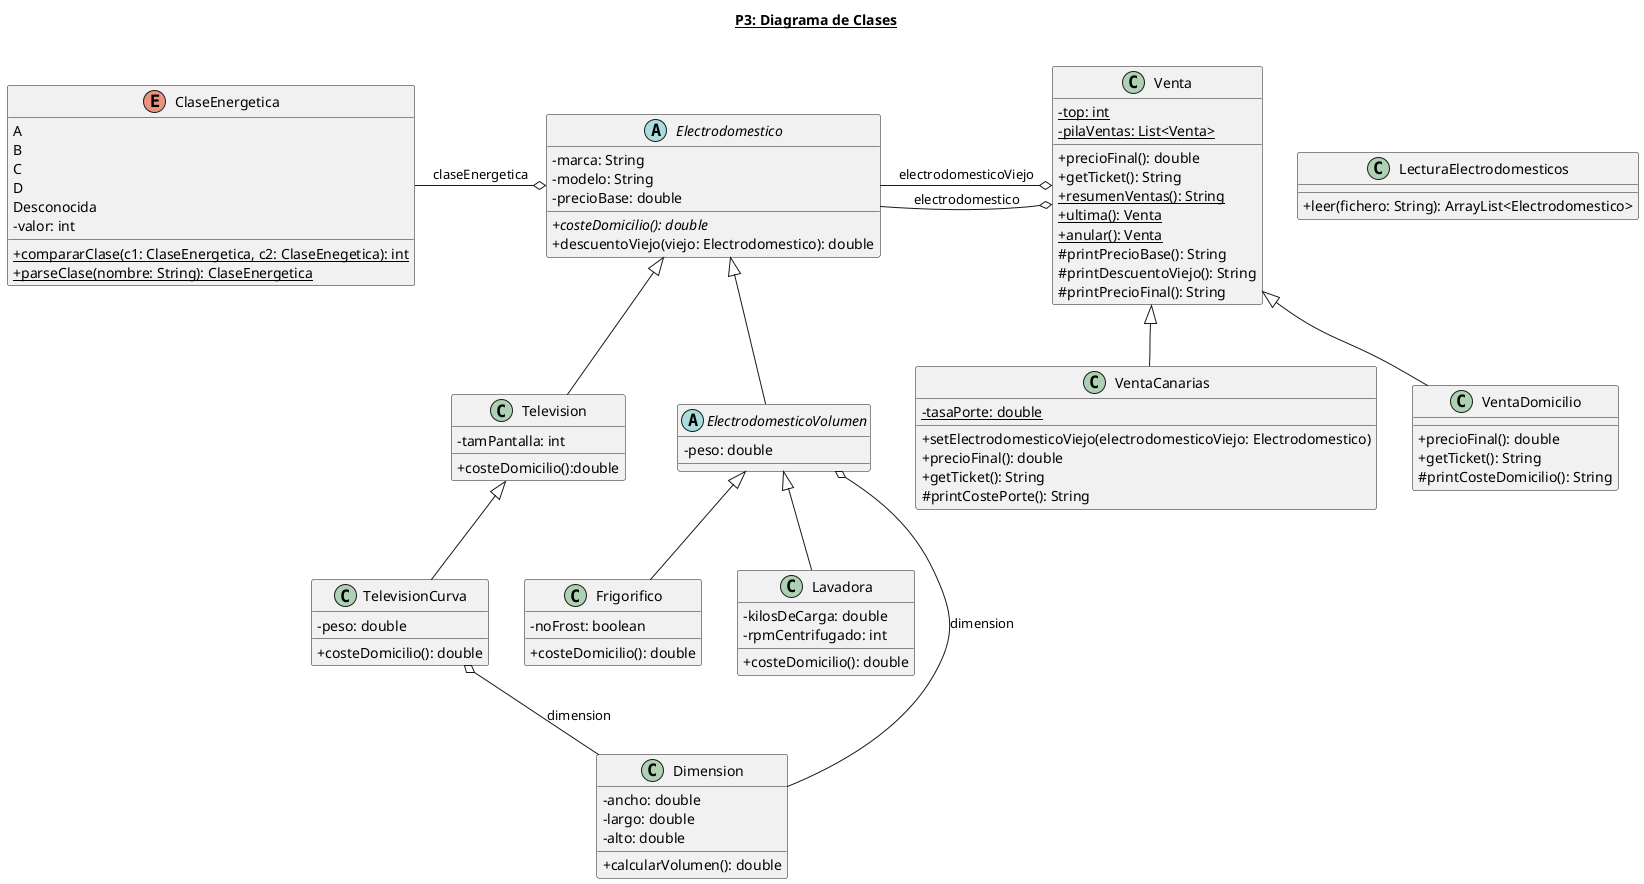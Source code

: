 @startuml

title __P3: Diagrama de Clases__\n

    skinparam classAttributeIconSize 0
    enum ClaseEnergetica {
      A
      B
      C
      D
      Desconocida
      -valor: int
      +{static} compararClase(c1: ClaseEnergetica, c2: ClaseEnegetica): int 
      +{static} parseClase(nombre: String): ClaseEnergetica
    }

    class Dimension {
    -ancho: double
    -largo: double 
    -alto: double
    +calcularVolumen(): double
    }

    abstract class Electrodomestico {
      -marca: String
      -modelo: String
      -precioBase: double
      +{abstract} costeDomicilio(): double
      +descuentoViejo(viejo: Electrodomestico): double
    }

    abstract class ElectrodomesticoVolumen {
      -peso: double
    }

    class Frigorifico {
      -noFrost: boolean
      +costeDomicilio(): double
    }

    class Lavadora {
      -kilosDeCarga: double
      -rpmCentrifugado: int
      +costeDomicilio(): double
    }


    class LecturaElectrodomesticos {
      +leer(fichero: String): ArrayList<Electrodomestico>
    }

    class Television {
      -tamPantalla: int 
      +costeDomicilio():double
    }

    class TelevisionCurva {
      -peso: double
      +costeDomicilio(): double
    }

    class Venta {
      -{static} top: int
      -{static} pilaVentas: List<Venta>
      +precioFinal(): double
      +getTicket(): String
      +{static} resumenVentas(): String
      +{static} ultima(): Venta
      +{static} anular(): Venta
      #printPrecioBase(): String
      #printDescuentoViejo(): String
      #printPrecioFinal(): String
    }

    class VentaCanarias {
      -{static} tasaPorte: double
      +setElectrodomesticoViejo(electrodomesticoViejo: Electrodomestico)
      +precioFinal(): double
      +getTicket(): String
      #printCostePorte(): String
    }

    class VentaDomicilio {
      +precioFinal(): double
      +getTicket(): String
      #printCosteDomicilio(): String
    }


  Electrodomestico o-left- ClaseEnergetica : claseEnergetica
  ElectrodomesticoVolumen -up-|> Electrodomestico
  ElectrodomesticoVolumen o-right- Dimension : dimension
  Frigorifico -up-|> ElectrodomesticoVolumen
  Lavadora -up-|> ElectrodomesticoVolumen
  Television -up-|> Electrodomestico
  TelevisionCurva -up-|> Television
  TelevisionCurva o-- Dimension : dimension
  Venta o-left- Electrodomestico : electrodomestico
  Venta o-left- Electrodomestico : electrodomesticoViejo
  VentaCanarias -up-|> Venta
  VentaDomicilio -up-|> Venta

@enduml
